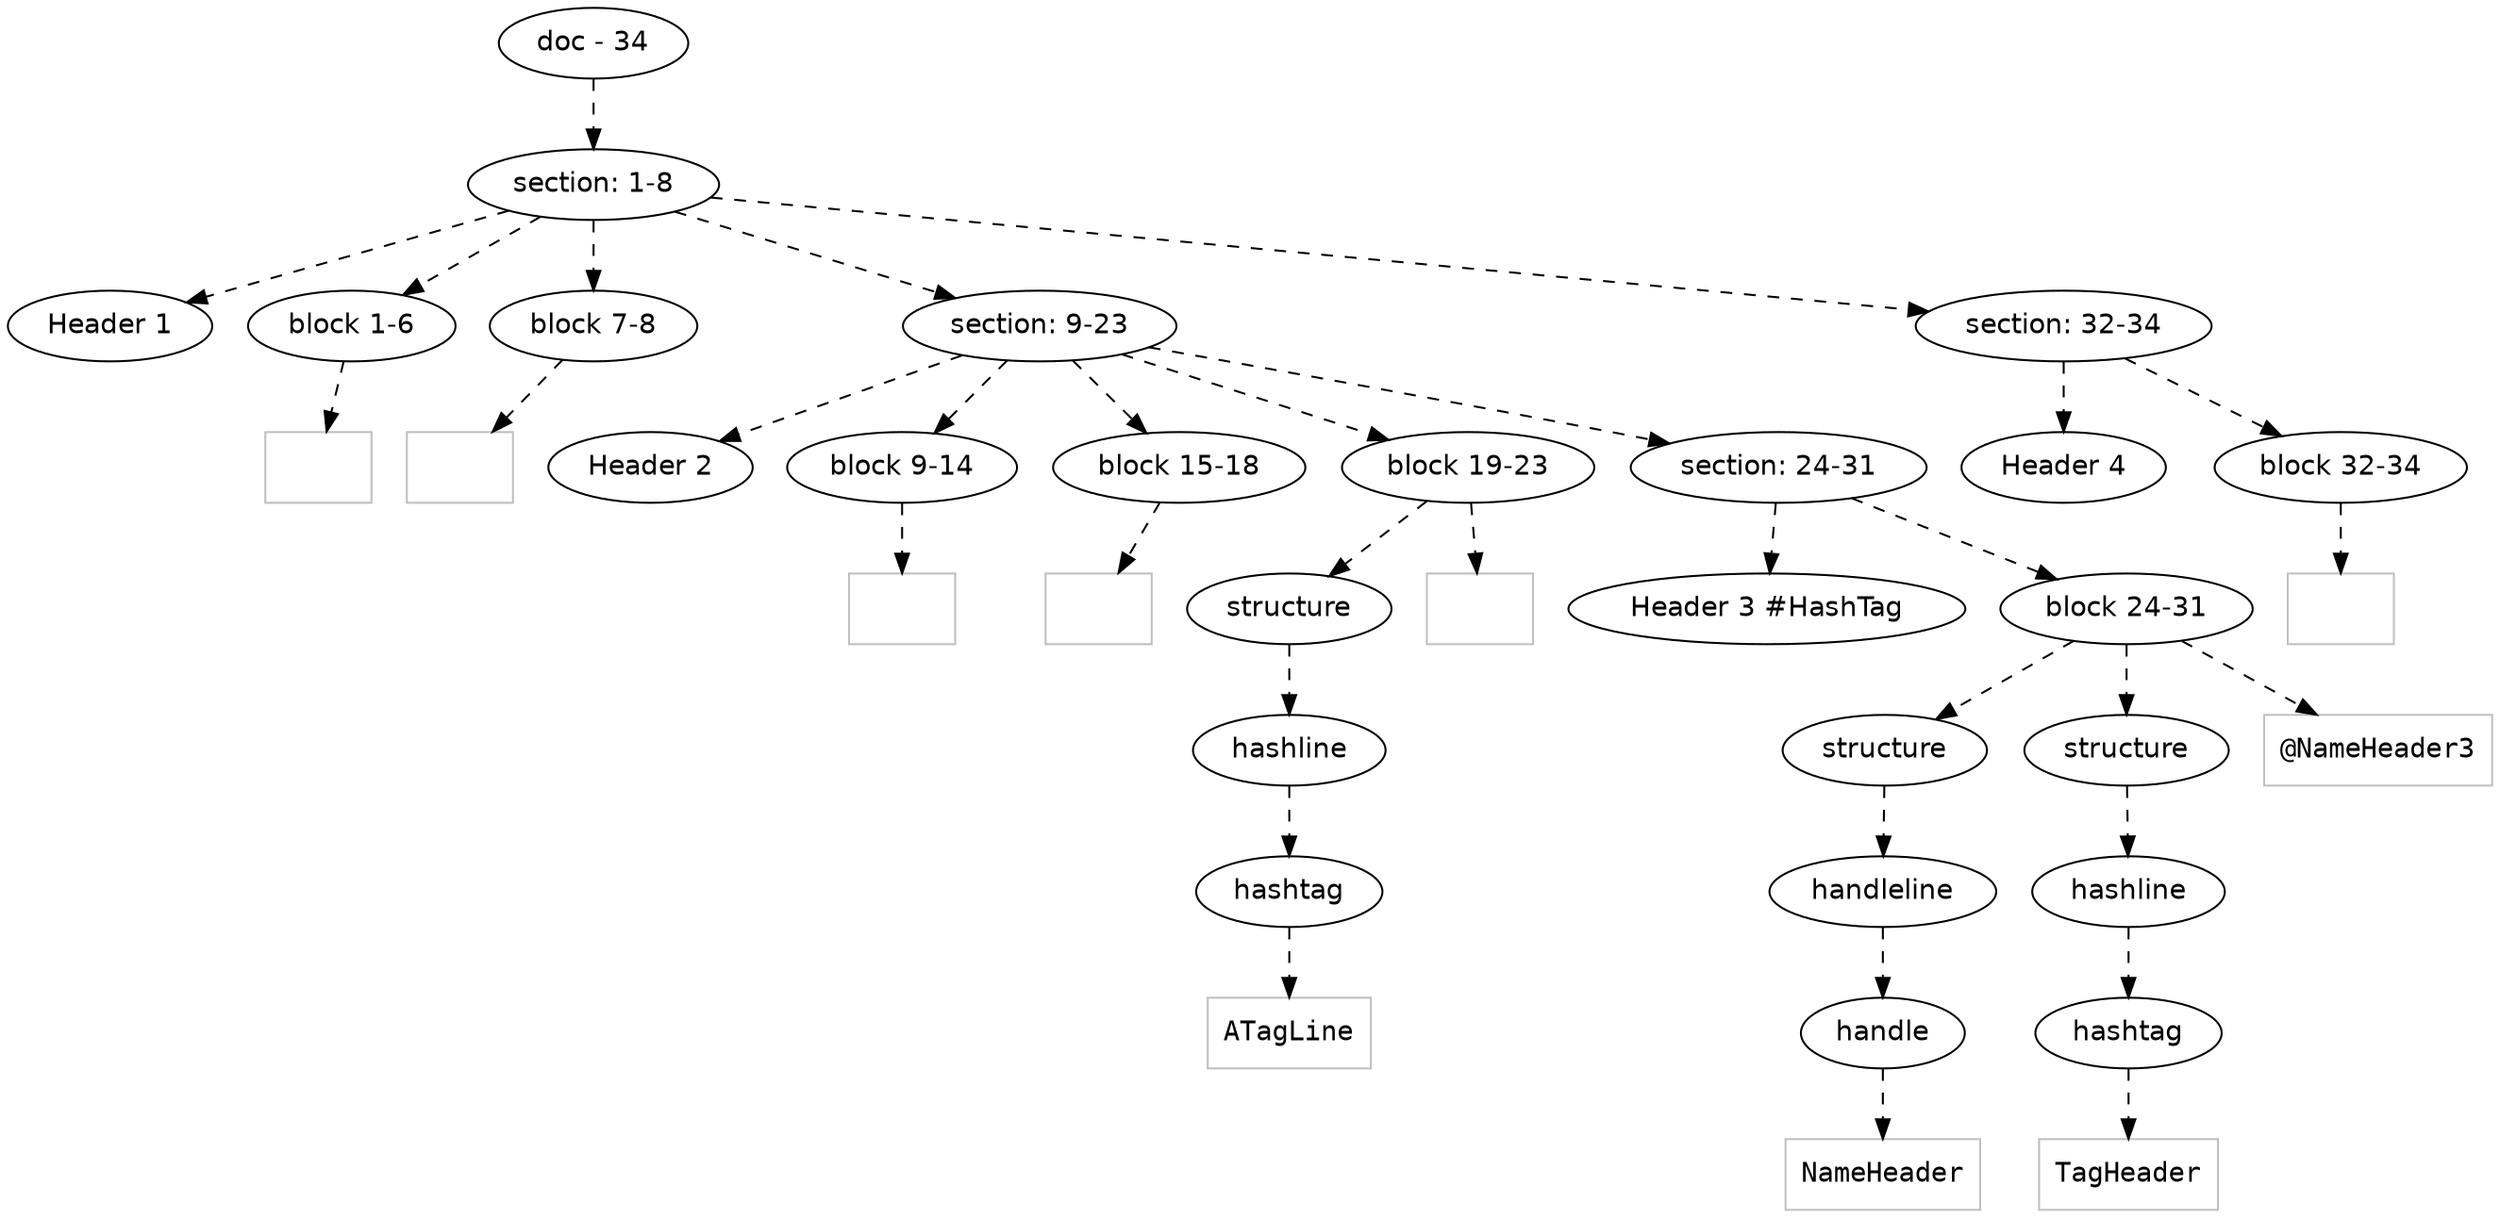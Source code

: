 digraph hierarchy {

node [fontname=Helvetica]
edge [style=dashed]

doc_0 [label="doc - 34"]

doc_0 -> { section_1}
{rank=same; section_1}

section_1 [label="section: 1-8"]

section_1 -> { header_2 block_3 block_4 section_5 section_6}
{rank=same; header_2 block_3 block_4 section_5 section_6}

header_2 [label="Header 1"]
block_3 [label="block 1-6"]
block_4 [label="block 7-8"]
section_5 [label="section: 9-23"]
section_6 [label="section: 32-34"]


block_3 -> leaf_7
leaf_7  [color=Gray,shape=rectangle,fontname=Inconsolata,label=""]
block_4 -> leaf_8
leaf_8  [color=Gray,shape=rectangle,fontname=Inconsolata,label=""]section_5 -> { header_9 block_10 block_11 block_12 section_13}
{rank=same; header_9 block_10 block_11 block_12 section_13}

header_9 [label="Header 2"]
block_10 [label="block 9-14"]
block_11 [label="block 15-18"]
block_12 [label="block 19-23"]
section_13 [label="section: 24-31"]


block_10 -> leaf_14
leaf_14  [color=Gray,shape=rectangle,fontname=Inconsolata,label=""]
block_11 -> leaf_15
leaf_15  [color=Gray,shape=rectangle,fontname=Inconsolata,label=""]block_12 -> { structure_16}
{rank=same; structure_16}

structure_16 [label="structure"]

structure_16 -> { hashline_17}
{rank=same; hashline_17}

hashline_17 [label="hashline"]

hashline_17 -> { hashtag_18}
{rank=same; hashtag_18}

hashtag_18 [label="hashtag"]


hashtag_18 -> leaf_19
leaf_19  [color=Gray,shape=rectangle,fontname=Inconsolata,label="ATagLine"]
block_12 -> leaf_20
leaf_20  [color=Gray,shape=rectangle,fontname=Inconsolata,label=""]section_13 -> { header_21 block_22}
{rank=same; header_21 block_22}

header_21 [label="Header 3 #HashTag"]
block_22 [label="block 24-31"]

block_22 -> { structure_23 structure_24}
{rank=same; structure_23 structure_24}

structure_23 [label="structure"]
structure_24 [label="structure"]

structure_23 -> { handleline_25}
{rank=same; handleline_25}

handleline_25 [label="handleline"]

handleline_25 -> { handle_26}
{rank=same; handle_26}

handle_26 [label="handle"]


handle_26 -> leaf_27
leaf_27  [color=Gray,shape=rectangle,fontname=Inconsolata,label="NameHeader"]structure_24 -> { hashline_28}
{rank=same; hashline_28}

hashline_28 [label="hashline"]

hashline_28 -> { hashtag_29}
{rank=same; hashtag_29}

hashtag_29 [label="hashtag"]


hashtag_29 -> leaf_30
leaf_30  [color=Gray,shape=rectangle,fontname=Inconsolata,label="TagHeader"]
block_22 -> leaf_31
leaf_31  [color=Gray,shape=rectangle,fontname=Inconsolata,label="@NameHeader3
"]section_6 -> { header_32 block_33}
{rank=same; header_32 block_33}

header_32 [label="Header 4"]
block_33 [label="block 32-34"]


block_33 -> leaf_34
leaf_34  [color=Gray,shape=rectangle,fontname=Inconsolata,label=""]
}
